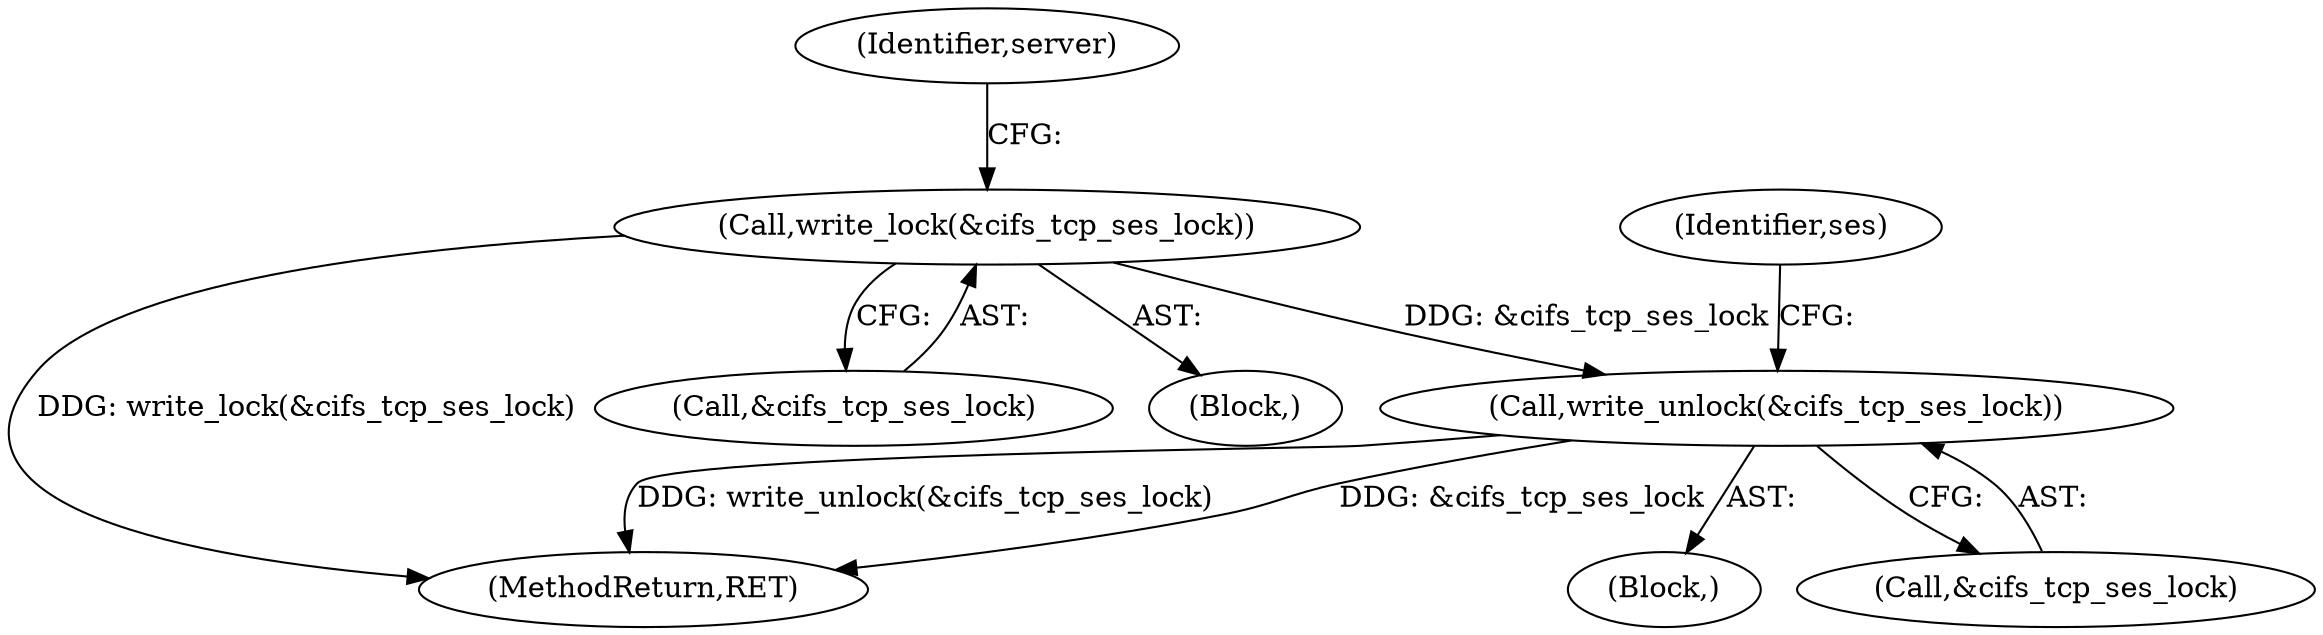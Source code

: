 digraph "0_linux_4ff67b720c02c36e54d55b88c2931879b7db1cd2@API" {
"1000106" [label="(Call,write_lock(&cifs_tcp_ses_lock))"];
"1000158" [label="(Call,write_unlock(&cifs_tcp_ses_lock))"];
"1000107" [label="(Call,&cifs_tcp_ses_lock)"];
"1000168" [label="(MethodReturn,RET)"];
"1000112" [label="(Identifier,server)"];
"1000109" [label="(Block,)"];
"1000159" [label="(Call,&cifs_tcp_ses_lock)"];
"1000162" [label="(Identifier,ses)"];
"1000104" [label="(Block,)"];
"1000106" [label="(Call,write_lock(&cifs_tcp_ses_lock))"];
"1000158" [label="(Call,write_unlock(&cifs_tcp_ses_lock))"];
"1000106" -> "1000104"  [label="AST: "];
"1000106" -> "1000107"  [label="CFG: "];
"1000107" -> "1000106"  [label="AST: "];
"1000112" -> "1000106"  [label="CFG: "];
"1000106" -> "1000168"  [label="DDG: write_lock(&cifs_tcp_ses_lock)"];
"1000106" -> "1000158"  [label="DDG: &cifs_tcp_ses_lock"];
"1000158" -> "1000109"  [label="AST: "];
"1000158" -> "1000159"  [label="CFG: "];
"1000159" -> "1000158"  [label="AST: "];
"1000162" -> "1000158"  [label="CFG: "];
"1000158" -> "1000168"  [label="DDG: &cifs_tcp_ses_lock"];
"1000158" -> "1000168"  [label="DDG: write_unlock(&cifs_tcp_ses_lock)"];
}
